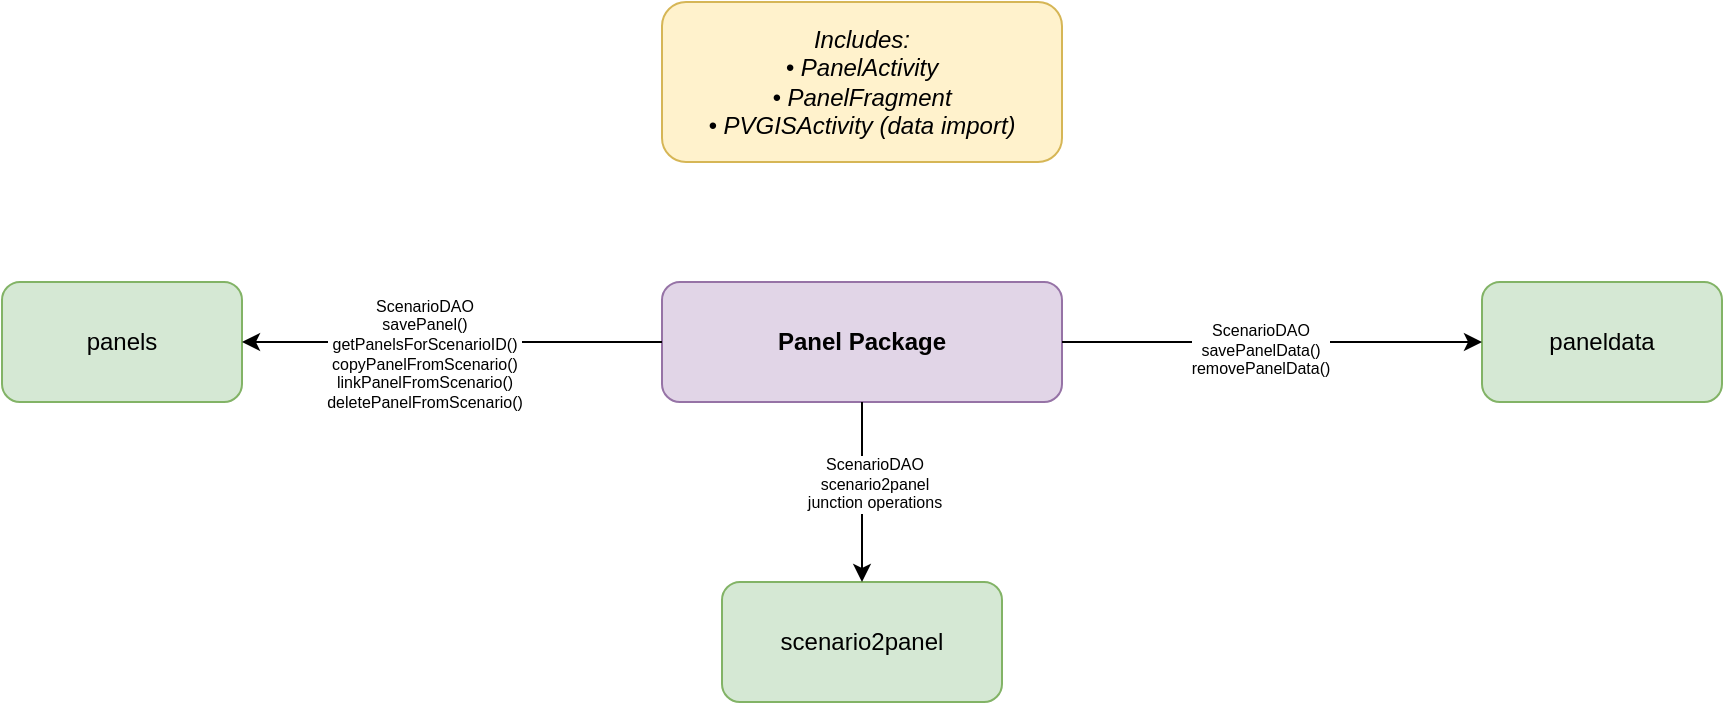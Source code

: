 <mxfile version="27.0.9">
  <diagram name="Panel Package Dependencies" id="panel-package">
    <mxGraphModel dx="1426" dy="841" grid="1" gridSize="10" guides="1" tooltips="1" connect="1" arrows="1" fold="1" page="1" pageScale="1" pageWidth="1400" pageHeight="900" math="0" shadow="0">
      <root>
        <mxCell id="0" />
        <mxCell id="1" parent="0" />
        <mxCell id="panel-package" value="Panel Package" style="rounded=1;whiteSpace=wrap;html=1;fillColor=#E1D5E7;strokeColor=#9673A6;fontColor=#000000;fontStyle=1;" parent="1" vertex="1">
          <mxGeometry x="580" y="250" width="200" height="60" as="geometry" />
        </mxCell>
        <mxCell id="panels-table" value="panels" style="rounded=1;whiteSpace=wrap;html=1;fillColor=#D5E8D4;strokeColor=#82B366;fontColor=#000000;" parent="1" vertex="1">
          <mxGeometry x="250" y="250" width="120" height="60" as="geometry" />
        </mxCell>
        <mxCell id="scenario2panel-table" value="scenario2panel" style="rounded=1;whiteSpace=wrap;html=1;fillColor=#D5E8D4;strokeColor=#82B366;fontColor=#000000;" parent="1" vertex="1">
          <mxGeometry x="610" y="400" width="140" height="60" as="geometry" />
        </mxCell>
        <mxCell id="paneldata-table" value="paneldata" style="rounded=1;whiteSpace=wrap;html=1;fillColor=#D5E8D4;strokeColor=#82B366;fontColor=#000000;" parent="1" vertex="1">
          <mxGeometry x="990" y="250" width="120" height="60" as="geometry" />
        </mxCell>
        <mxCell id="connection1" value="" style="endArrow=classic;html=1;rounded=1;exitX=0;exitY=0.5;exitDx=0;exitDy=0;entryX=1;entryY=0.5;entryDx=0;entryDy=0;" parent="1" source="panel-package" target="panels-table" edge="1">
          <mxGeometry width="50" height="50" relative="1" as="geometry">
            <mxPoint x="830" y="600" as="sourcePoint" />
            <mxPoint x="880" y="550" as="targetPoint" />
          </mxGeometry>
        </mxCell>
        <mxCell id="dao1-label" value="ScenarioDAO&#xa;savePanel()&#xa;getPanelsForScenarioID()&#xa;copyPanelFromScenario()&#xa;linkPanelFromScenario()&#xa;deletePanelFromScenario()" style="edgeLabel;html=1;align=center;verticalAlign=middle;resizable=0;points=[];fontSize=8;fontColor=#000000;labelBackgroundColor=#FFFFFF;" parent="connection1" vertex="1" connectable="0">
          <mxGeometry x="-0.2" y="1" relative="1" as="geometry">
            <mxPoint x="-35" y="5" as="offset" />
          </mxGeometry>
        </mxCell>
        <mxCell id="connection2" value="" style="endArrow=classic;html=1;rounded=1;exitX=0.5;exitY=1;exitDx=0;exitDy=0;entryX=0.5;entryY=0;entryDx=0;entryDy=0;" parent="1" source="panel-package" target="scenario2panel-table" edge="1">
          <mxGeometry width="50" height="50" relative="1" as="geometry">
            <mxPoint x="830" y="600" as="sourcePoint" />
            <mxPoint x="880" y="550" as="targetPoint" />
          </mxGeometry>
        </mxCell>
        <mxCell id="dao2-label" value="ScenarioDAO&#xa;scenario2panel&#xa;junction operations" style="edgeLabel;html=1;align=center;verticalAlign=middle;resizable=0;points=[];fontSize=8;fontColor=#000000;labelBackgroundColor=#FFFFFF;" parent="connection2" vertex="1" connectable="0">
          <mxGeometry x="-0.2" y="1" relative="1" as="geometry">
            <mxPoint x="5" y="5" as="offset" />
          </mxGeometry>
        </mxCell>
        <mxCell id="connection3" value="" style="endArrow=classic;html=1;rounded=1;exitX=1;exitY=0.5;exitDx=0;exitDy=0;entryX=0;entryY=0.5;entryDx=0;entryDy=0;" parent="1" source="panel-package" target="paneldata-table" edge="1">
          <mxGeometry width="50" height="50" relative="1" as="geometry">
            <mxPoint x="830" y="600" as="sourcePoint" />
            <mxPoint x="880" y="550" as="targetPoint" />
          </mxGeometry>
        </mxCell>
        <mxCell id="dao3-label" value="ScenarioDAO&#xa;savePanelData()&#xa;removePanelData()" style="edgeLabel;html=1;align=center;verticalAlign=middle;resizable=0;points=[];fontSize=8;fontColor=#000000;labelBackgroundColor=#FFFFFF;" parent="connection3" vertex="1" connectable="0">
          <mxGeometry x="-0.2" y="1" relative="1" as="geometry">
            <mxPoint x="15" y="5" as="offset" />
          </mxGeometry>
        </mxCell>
        <mxCell id="note" value="Includes:&#xa;• PanelActivity&#xa;• PanelFragment&#xa;• PVGISActivity (data import)" style="rounded=1;whiteSpace=wrap;html=1;fillColor=#FFF2CC;strokeColor=#D6B656;fontColor=#000000;fontStyle=2;" parent="1" vertex="1">
          <mxGeometry x="580" y="110" width="200" height="80" as="geometry" />
        </mxCell>
      </root>
    </mxGraphModel>
  </diagram>
</mxfile>
